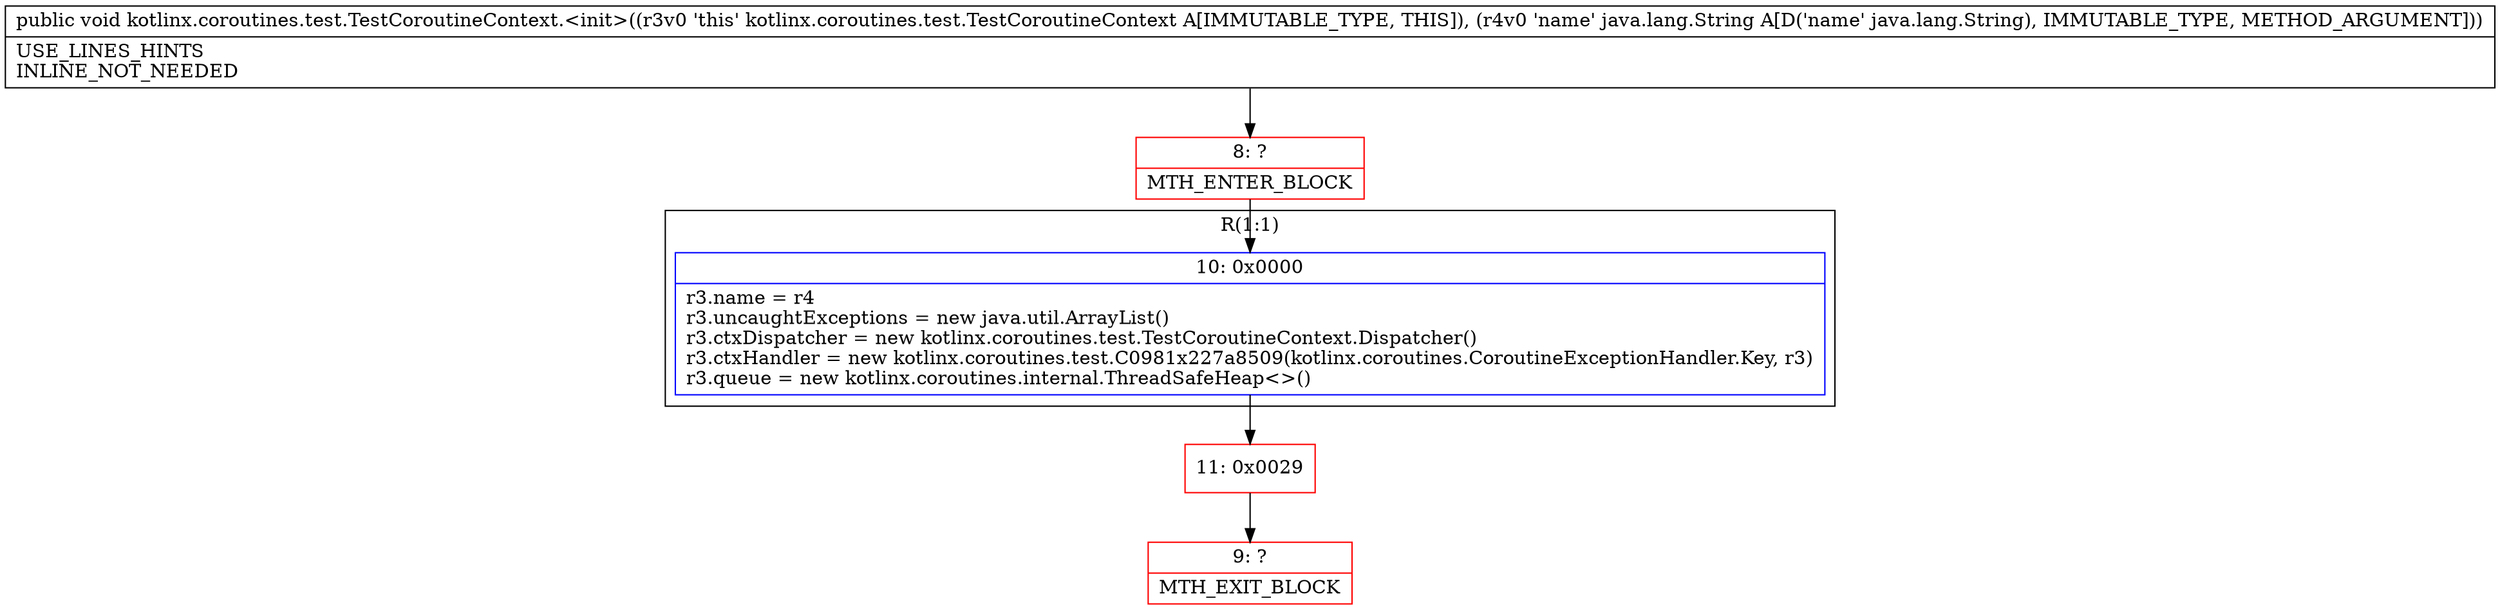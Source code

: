 digraph "CFG forkotlinx.coroutines.test.TestCoroutineContext.\<init\>(Ljava\/lang\/String;)V" {
subgraph cluster_Region_2039347422 {
label = "R(1:1)";
node [shape=record,color=blue];
Node_10 [shape=record,label="{10\:\ 0x0000|r3.name = r4\lr3.uncaughtExceptions = new java.util.ArrayList()\lr3.ctxDispatcher = new kotlinx.coroutines.test.TestCoroutineContext.Dispatcher()\lr3.ctxHandler = new kotlinx.coroutines.test.C0981x227a8509(kotlinx.coroutines.CoroutineExceptionHandler.Key, r3)\lr3.queue = new kotlinx.coroutines.internal.ThreadSafeHeap\<\>()\l}"];
}
Node_8 [shape=record,color=red,label="{8\:\ ?|MTH_ENTER_BLOCK\l}"];
Node_11 [shape=record,color=red,label="{11\:\ 0x0029}"];
Node_9 [shape=record,color=red,label="{9\:\ ?|MTH_EXIT_BLOCK\l}"];
MethodNode[shape=record,label="{public void kotlinx.coroutines.test.TestCoroutineContext.\<init\>((r3v0 'this' kotlinx.coroutines.test.TestCoroutineContext A[IMMUTABLE_TYPE, THIS]), (r4v0 'name' java.lang.String A[D('name' java.lang.String), IMMUTABLE_TYPE, METHOD_ARGUMENT]))  | USE_LINES_HINTS\lINLINE_NOT_NEEDED\l}"];
MethodNode -> Node_8;Node_10 -> Node_11;
Node_8 -> Node_10;
Node_11 -> Node_9;
}


